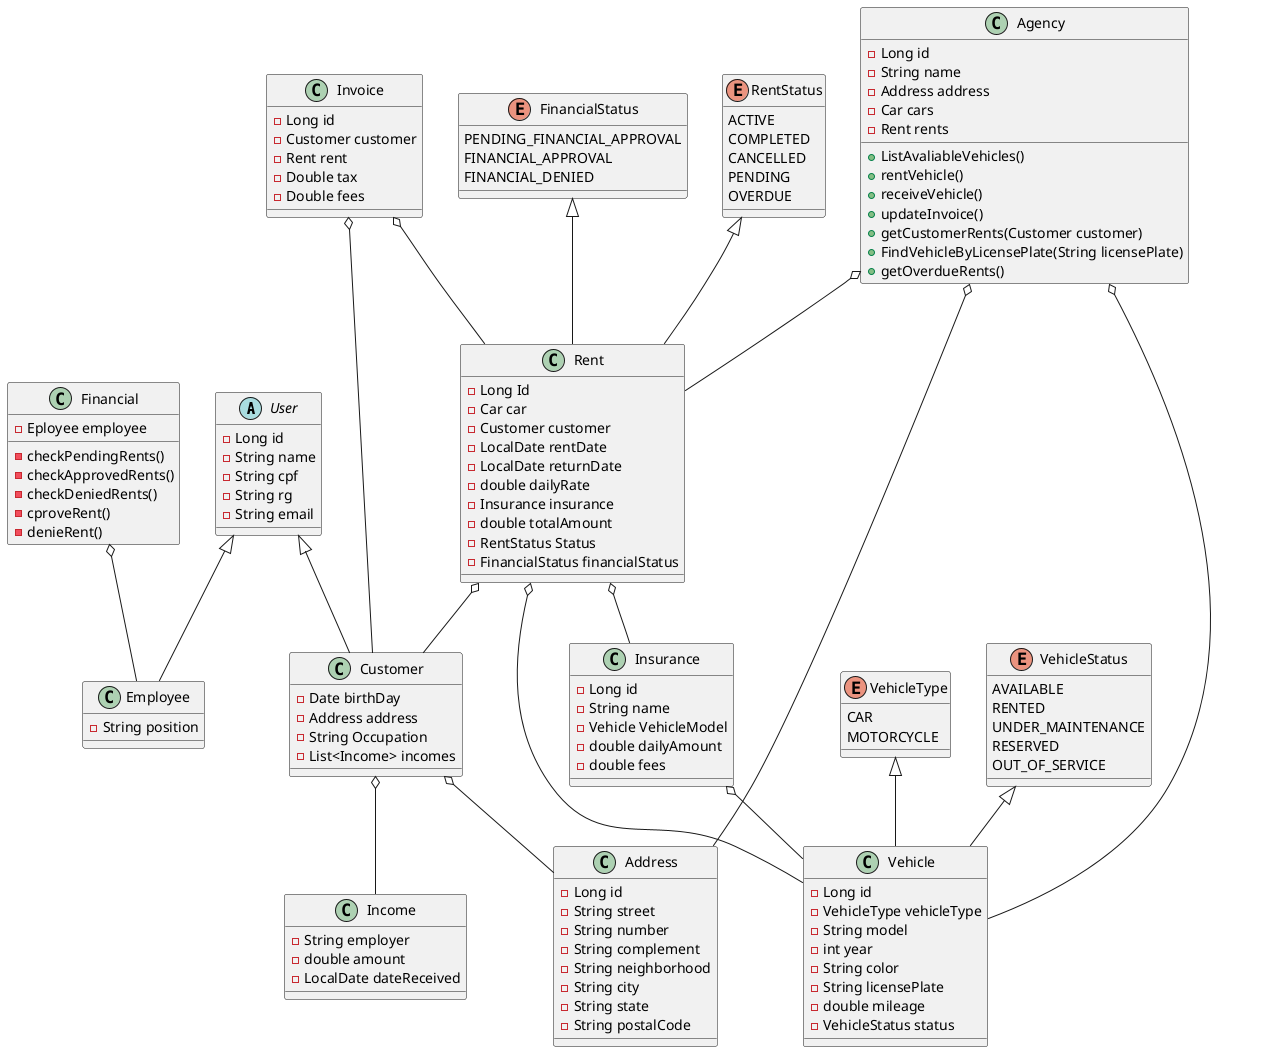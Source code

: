 @startuml
abstract class User{
    -Long id
    -String name
    -String cpf
    -String rg
    -String email
}

class Employee{
    -String position
}

class Customer{
    -Date birthDay
    -Address address
    -String Occupation
    -List<Income> incomes
}

class Income{
    -String employer
    -double amount
    -LocalDate dateReceived
}

class Address{
    -Long id
    -String street
    -String number
    -String complement
    -String neighborhood
    -String city
    -String state
    -String postalCode
}

class Vehicle{
    -Long id
    -VehicleType vehicleType
    -String model
    -int year
    -String color
    -String licensePlate
    -double mileage
    -VehicleStatus status    
}

Enum VehicleType{
 CAR
 MOTORCYCLE
}

Enum VehicleStatus{
    AVAILABLE
    RENTED
    UNDER_MAINTENANCE
    RESERVED
    OUT_OF_SERVICE
}

class Rent{
    -Long Id
    -Car car
    -Customer customer
    -LocalDate rentDate
    -LocalDate returnDate
    -double dailyRate
    -Insurance insurance
    -double totalAmount
    -RentStatus Status
    -FinancialStatus financialStatus
}

Enum FinancialStatus{
    PENDING_FINANCIAL_APPROVAL
    FINANCIAL_APPROVAL
    FINANCIAL_DENIED
}

Enum RentStatus{
    ACTIVE
    COMPLETED
    CANCELLED
    PENDING
    OVERDUE
}

class Agency{
    -Long id
    -String name
    -Address address
    -Car cars
    -Rent rents

    +ListAvaliableVehicles()
    +rentVehicle()
    +receiveVehicle()
    +updateInvoice()
    +getCustomerRents(Customer customer)
    +FindVehicleByLicensePlate(String licensePlate)
    +getOverdueRents()
}

class Invoice{
    -Long id
    -Customer customer
    -Rent rent
    -Double tax
    -Double fees
}

class Financial{
    -Eployee employee

    -checkPendingRents()
    -checkApprovedRents()
    -checkDeniedRents()
    -cproveRent()
    -denieRent()
}

class Insurance {
    -Long id
    -String name
    -Vehicle VehicleModel
    -double dailyAmount
    -double fees
}

Customer o-- Address
Customer o-- Income
Rent o-- Vehicle
Rent o-- Customer
Rent o-- Insurance
Agency o-- Address
Agency o-- Vehicle
Agency o-- Rent
Invoice o-- Customer
Invoice o-- Rent
Financial o-- Employee
Insurance o-- Vehicle

User <|-- Employee
User <|-- Customer

VehicleType <|-- Vehicle
VehicleStatus <|-- Vehicle
FinancialStatus <|-- Rent
RentStatus <|-- Rent

@enduml
